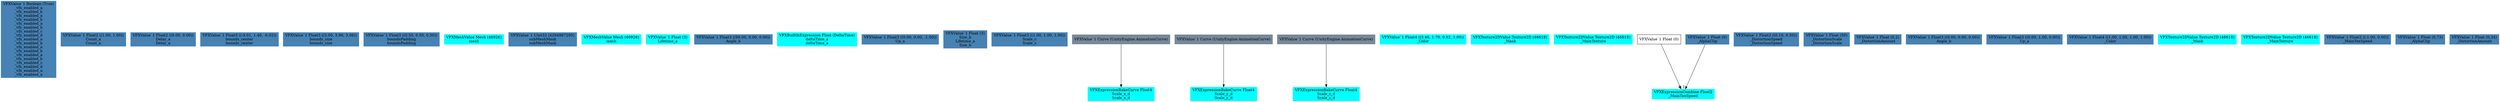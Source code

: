 digraph G {
node0 [shape="box" color="steelblue" style="filled" label="VFXValue`1 Boolean (True)
_vfx_enabled_a
_vfx_enabled_b
_vfx_enabled_a
_vfx_enabled_b
_vfx_enabled_a
_vfx_enabled_b
_vfx_enabled_c
_vfx_enabled_d
_vfx_enabled_a
_vfx_enabled_b
_vfx_enabled_a
_vfx_enabled_b
_vfx_enabled_a
_vfx_enabled_b
_vfx_enabled_c
_vfx_enabled_d
_vfx_enabled_a
_vfx_enabled_a"]
node1 [shape="box" color="steelblue" style="filled" label="VFXValue`1 Float2 ((1.00, 1.00))
Count_a
Count_a"]
node2 [shape="box" color="steelblue" style="filled" label="VFXValue`1 Float2 ((0.00, 0.00))
Delay_a
Delay_a"]
node3 [shape="box" color="steelblue" style="filled" label="VFXValue`1 Float3 ((-0.01, 1.40, -0.02))
bounds_center
bounds_center"]
node4 [shape="box" color="steelblue" style="filled" label="VFXValue`1 Float3 ((3.00, 3.96, 3.06))
bounds_size
bounds_size"]
node5 [shape="box" color="steelblue" style="filled" label="VFXValue`1 Float3 ((0.50, 0.50, 0.50))
boundsPadding
boundsPadding"]
node6 [shape="box" color="cyan" style="filled" label="VFXMeshValue Mesh (46926)
mesh"]
node7 [shape="box" color="steelblue" style="filled" label="VFXValue`1 Uint32 (4294967295)
subMeshMask
subMeshMask"]
node8 [shape="box" color="cyan" style="filled" label="VFXMeshValue Mesh (46926)
mesh"]
node9 [shape="box" color="cyan" style="filled" label="VFXValue`1 Float (3)
Lifetime_a"]
node10 [shape="box" color="steelblue" style="filled" label="VFXValue`1 Float3 ((90.00, 0.00, 0.00))
Angle_b"]
node11 [shape="box" color="cyan" style="filled" label="VFXBuiltInExpression Float (DeltaTime)
deltaTime_a
deltaTime_a"]
node12 [shape="box" color="steelblue" style="filled" label="VFXValue`1 Float3 ((0.00, 0.00, -1.00))
Up_a"]
node13 [shape="box" color="steelblue" style="filled" label="VFXValue`1 Float (3)
Size_b
Lifetime_a
Size_b"]
node14 [shape="box" color="steelblue" style="filled" label="VFXValue`1 Float3 ((1.00, 1.00, 1.00))
Scale_c
Scale_c"]
node15 [shape="box" color="cyan" style="filled" label="VFXExpressionBakeCurve Float4
Scale_x_d
Scale_x_d"]
node16 [shape="box" color="lightslategray" style="filled" label="VFXValue`1 Curve (UnityEngine.AnimationCurve)"]
node17 [shape="box" color="cyan" style="filled" label="VFXExpressionBakeCurve Float4
Scale_y_d
Scale_y_d"]
node18 [shape="box" color="lightslategray" style="filled" label="VFXValue`1 Curve (UnityEngine.AnimationCurve)"]
node19 [shape="box" color="cyan" style="filled" label="VFXExpressionBakeCurve Float4
Scale_z_d
Scale_z_d"]
node20 [shape="box" color="lightslategray" style="filled" label="VFXValue`1 Curve (UnityEngine.AnimationCurve)"]
node21 [shape="box" color="cyan" style="filled" label="VFXValue`1 Float4 ((3.46, 1.70, 0.92, 1.00))
_Color"]
node22 [shape="box" color="cyan" style="filled" label="VFXTexture2DValue Texture2D (46618)
_Mask"]
node23 [shape="box" color="cyan" style="filled" label="VFXTexture2DValue Texture2D (46618)
_MainTexture"]
node24 [shape="box" color="cyan" style="filled" label="VFXExpressionCombine Float2
_MainTexSpeed"]
node25 [shape="box" label="VFXValue`1 Float (0)"]
node26 [shape="box" color="steelblue" style="filled" label="VFXValue`1 Float (0)
_AlphaClip"]
node27 [shape="box" color="steelblue" style="filled" label="VFXValue`1 Float2 ((0.10, 0.50))
_DistortionSpeed
_DistortionSpeed"]
node28 [shape="box" color="steelblue" style="filled" label="VFXValue`1 Float (50)
_DistortionScale
_DistortionScale"]
node29 [shape="box" color="steelblue" style="filled" label="VFXValue`1 Float (0,2)
_DistortionAmount"]
node30 [shape="box" color="steelblue" style="filled" label="VFXValue`1 Float3 ((0.00, 0.00, 0.00))
Angle_b"]
node31 [shape="box" color="steelblue" style="filled" label="VFXValue`1 Float3 ((0.00, 1.00, 0.00))
Up_a"]
node32 [shape="box" color="steelblue" style="filled" label="VFXValue`1 Float4 ((1.00, 1.00, 1.00, 1.00))
_Color"]
node33 [shape="box" color="cyan" style="filled" label="VFXTexture2DValue Texture2D (46618)
_Mask"]
node34 [shape="box" color="cyan" style="filled" label="VFXTexture2DValue Texture2D (46618)
_MainTexture"]
node35 [shape="box" color="steelblue" style="filled" label="VFXValue`1 Float2 ((-1.00, 0.00))
_MainTexSpeed"]
node36 [shape="box" color="steelblue" style="filled" label="VFXValue`1 Float (0,73)
_AlphaClip"]
node37 [shape="box" color="steelblue" style="filled" label="VFXValue`1 Float (0,34)
_DistortionAmount"]
node16 -> node15 
node18 -> node17 
node20 -> node19 
node25 -> node24 [headlabel="0"]
node26 -> node24 [headlabel="1"]
}
